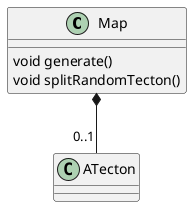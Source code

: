 @startuml map
Map *-- "0..1" ATecton
class Map{
    void generate()
    void splitRandomTecton()
}
@enduml